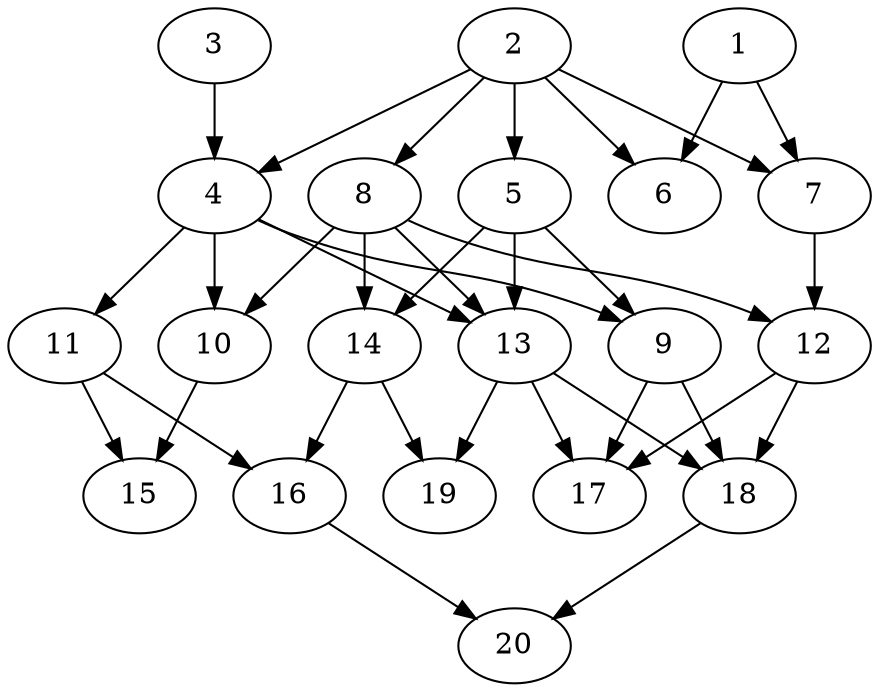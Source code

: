 // DAG (tier=2-normal, mode=data, n=20, ccr=0.435, fat=0.672, density=0.565, regular=0.512, jump=0.104, mindata=2097152, maxdata=16777216)
// DAG automatically generated by daggen at Sun Aug 24 16:33:34 2025
// /home/ermia/Project/Environments/daggen/bin/daggen --dot --ccr 0.435 --fat 0.672 --regular 0.512 --density 0.565 --jump 0.104 --mindata 2097152 --maxdata 16777216 -n 20 
digraph G {
  1 [size="13740120306096275456", alpha="0.04", expect_size="6870060153048137728"]
  1 -> 6 [size ="45893411667968"]
  1 -> 7 [size ="45893411667968"]
  2 [size="1647125709446434521088", alpha="0.10", expect_size="823562854723217260544"]
  2 -> 4 [size ="1115769496666112"]
  2 -> 5 [size ="1115769496666112"]
  2 -> 6 [size ="1115769496666112"]
  2 -> 7 [size ="1115769496666112"]
  2 -> 8 [size ="1115769496666112"]
  3 [size="39541967291198472192", alpha="0.05", expect_size="19770983645599236096"]
  3 -> 4 [size ="92852906360832"]
  4 [size="35837379734686752", alpha="0.01", expect_size="17918689867343376"]
  4 -> 9 [size ="764901807095808"]
  4 -> 10 [size ="764901807095808"]
  4 -> 11 [size ="764901807095808"]
  4 -> 13 [size ="764901807095808"]
  5 [size="4123905109950846976", alpha="0.15", expect_size="2061952554975423488"]
  5 -> 9 [size ="1600769509818368"]
  5 -> 13 [size ="1600769509818368"]
  5 -> 14 [size ="1600769509818368"]
  6 [size="2718265320943424372736", alpha="0.07", expect_size="1359132660471712186368"]
  7 [size="1279407355813124352", alpha="0.15", expect_size="639703677906562176"]
  7 -> 12 [size ="746114345074688"]
  8 [size="3940605851078001152", alpha="0.18", expect_size="1970302925539000576"]
  8 -> 10 [size ="1793263275081728"]
  8 -> 12 [size ="1793263275081728"]
  8 -> 13 [size ="1793263275081728"]
  8 -> 14 [size ="1793263275081728"]
  9 [size="643277754706184576", alpha="0.00", expect_size="321638877353092288"]
  9 -> 17 [size ="425972474052608"]
  9 -> 18 [size ="425972474052608"]
  10 [size="79949804474290143232", alpha="0.05", expect_size="39974902237145071616"]
  10 -> 15 [size ="148468706312192"]
  11 [size="62880226981848560", alpha="0.03", expect_size="31440113490924280"]
  11 -> 15 [size ="1010781369925632"]
  11 -> 16 [size ="1010781369925632"]
  12 [size="2598297781079542784", alpha="0.10", expect_size="1299148890539771392"]
  12 -> 17 [size ="1116156513484800"]
  12 -> 18 [size ="1116156513484800"]
  13 [size="46384389511226320", alpha="0.08", expect_size="23192194755613160"]
  13 -> 17 [size ="869502380146688"]
  13 -> 18 [size ="869502380146688"]
  13 -> 19 [size ="869502380146688"]
  14 [size="2108749592457650372608", alpha="0.05", expect_size="1054374796228825186304"]
  14 -> 16 [size ="1315547887173632"]
  14 -> 19 [size ="1315547887173632"]
  15 [size="3486603307114593", alpha="0.03", expect_size="1743301653557296"]
  16 [size="932320598312665856", alpha="0.02", expect_size="466160299156332928"]
  16 -> 20 [size ="1334101743239168"]
  17 [size="1145170231434948902912", alpha="0.14", expect_size="572585115717474451456"]
  18 [size="82436126127149168", alpha="0.10", expect_size="41218063063574584"]
  18 -> 20 [size ="1878639037644800"]
  19 [size="1343234093613056000000", alpha="0.05", expect_size="671617046806528000000"]
  20 [size="10827198840346678", alpha="0.15", expect_size="5413599420173339"]
}
